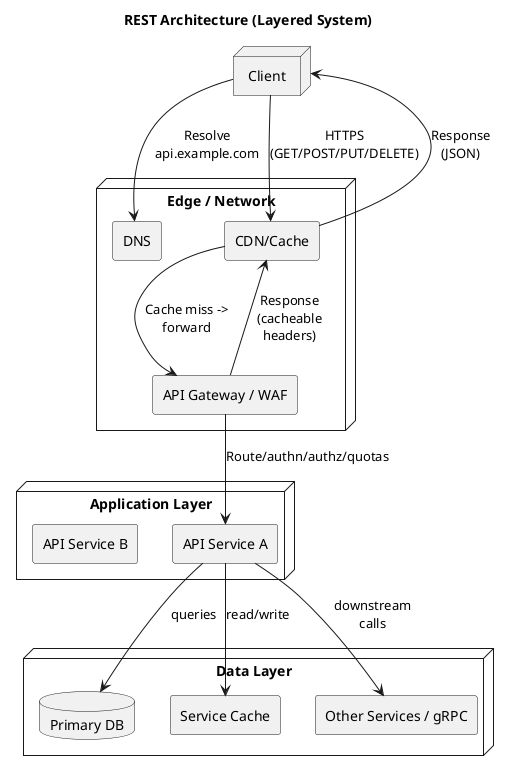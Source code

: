 @startuml
title REST Architecture (Layered System)

skinparam componentStyle rectangle
skinparam wrapWidth 180
skinparam maxMessageSize 100

node "Client" as Client
node "Edge / Network" as Edge {
  [DNS] as DNS
  [CDN/Cache] as CDN
  [API Gateway / WAF] as GW
}
node "Application Layer" as App {
  [API Service A] as SvcA
  [API Service B] as SvcB
}
node "Data Layer" as Data {
  database "Primary DB" as DB
  [Service Cache] as Cache
  [Other Services / gRPC] as XSvc
}

Client --> DNS : Resolve api.example.com
Client --> CDN : HTTPS (GET/POST/PUT/DELETE)
CDN --> GW : Cache miss -> forward
GW --> SvcA : Route/authn/authz/quotas
SvcA --> Cache : read/write
SvcA --> DB : queries
SvcA --> XSvc : downstream calls
GW --> CDN : Response (cacheable headers)
CDN --> Client : Response (JSON)
@enduml
